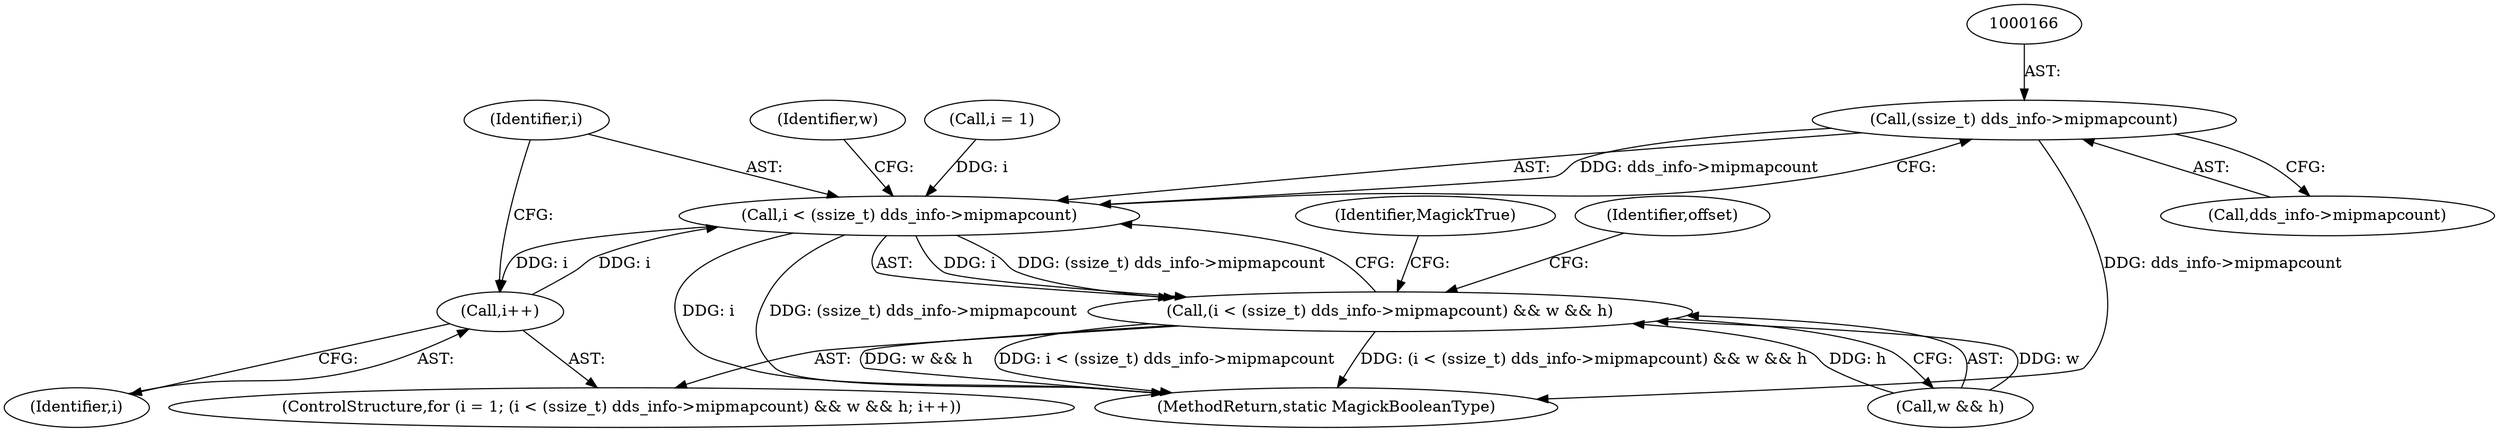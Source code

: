 digraph "0_ImageMagick_9b428b7af688fe319320aed15f2b94281d1e37b4@pointer" {
"1000165" [label="(Call,(ssize_t) dds_info->mipmapcount)"];
"1000163" [label="(Call,i < (ssize_t) dds_info->mipmapcount)"];
"1000162" [label="(Call,(i < (ssize_t) dds_info->mipmapcount) && w && h)"];
"1000173" [label="(Call,i++)"];
"1000208" [label="(Identifier,MagickTrue)"];
"1000167" [label="(Call,dds_info->mipmapcount)"];
"1000177" [label="(Identifier,offset)"];
"1000209" [label="(MethodReturn,static MagickBooleanType)"];
"1000171" [label="(Identifier,w)"];
"1000159" [label="(Call,i = 1)"];
"1000164" [label="(Identifier,i)"];
"1000162" [label="(Call,(i < (ssize_t) dds_info->mipmapcount) && w && h)"];
"1000165" [label="(Call,(ssize_t) dds_info->mipmapcount)"];
"1000173" [label="(Call,i++)"];
"1000174" [label="(Identifier,i)"];
"1000170" [label="(Call,w && h)"];
"1000158" [label="(ControlStructure,for (i = 1; (i < (ssize_t) dds_info->mipmapcount) && w && h; i++))"];
"1000163" [label="(Call,i < (ssize_t) dds_info->mipmapcount)"];
"1000165" -> "1000163"  [label="AST: "];
"1000165" -> "1000167"  [label="CFG: "];
"1000166" -> "1000165"  [label="AST: "];
"1000167" -> "1000165"  [label="AST: "];
"1000163" -> "1000165"  [label="CFG: "];
"1000165" -> "1000209"  [label="DDG: dds_info->mipmapcount"];
"1000165" -> "1000163"  [label="DDG: dds_info->mipmapcount"];
"1000163" -> "1000162"  [label="AST: "];
"1000164" -> "1000163"  [label="AST: "];
"1000171" -> "1000163"  [label="CFG: "];
"1000162" -> "1000163"  [label="CFG: "];
"1000163" -> "1000209"  [label="DDG: i"];
"1000163" -> "1000209"  [label="DDG: (ssize_t) dds_info->mipmapcount"];
"1000163" -> "1000162"  [label="DDG: i"];
"1000163" -> "1000162"  [label="DDG: (ssize_t) dds_info->mipmapcount"];
"1000159" -> "1000163"  [label="DDG: i"];
"1000173" -> "1000163"  [label="DDG: i"];
"1000163" -> "1000173"  [label="DDG: i"];
"1000162" -> "1000158"  [label="AST: "];
"1000162" -> "1000170"  [label="CFG: "];
"1000170" -> "1000162"  [label="AST: "];
"1000177" -> "1000162"  [label="CFG: "];
"1000208" -> "1000162"  [label="CFG: "];
"1000162" -> "1000209"  [label="DDG: w && h"];
"1000162" -> "1000209"  [label="DDG: i < (ssize_t) dds_info->mipmapcount"];
"1000162" -> "1000209"  [label="DDG: (i < (ssize_t) dds_info->mipmapcount) && w && h"];
"1000170" -> "1000162"  [label="DDG: w"];
"1000170" -> "1000162"  [label="DDG: h"];
"1000173" -> "1000158"  [label="AST: "];
"1000173" -> "1000174"  [label="CFG: "];
"1000174" -> "1000173"  [label="AST: "];
"1000164" -> "1000173"  [label="CFG: "];
}
